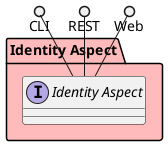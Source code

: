@startuml



package "Identity Aspect" #ffbbbb {

    interface "Identity Aspect" as i {
    
    }
}

CLI ()-- i
REST ()-- i
Web ()-- i

package "Identity Aspect" #ffbbbb {
    
}



@enduml
